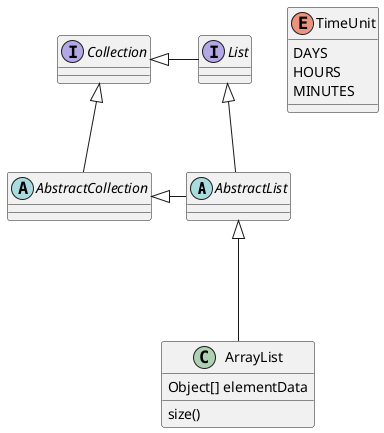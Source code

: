 @startuml

abstract class AbstractList
abstract AbstractCollection
interface List
interface Collection

List <|-- AbstractList
Collection <|-- AbstractCollection

Collection <|- List
AbstractCollection <|- AbstractList
AbstractList <|--- ArrayList

class ArrayList {
Object[] elementData
size()
}

enum TimeUnit {
DAYS
HOURS
MINUTES
}

@enduml